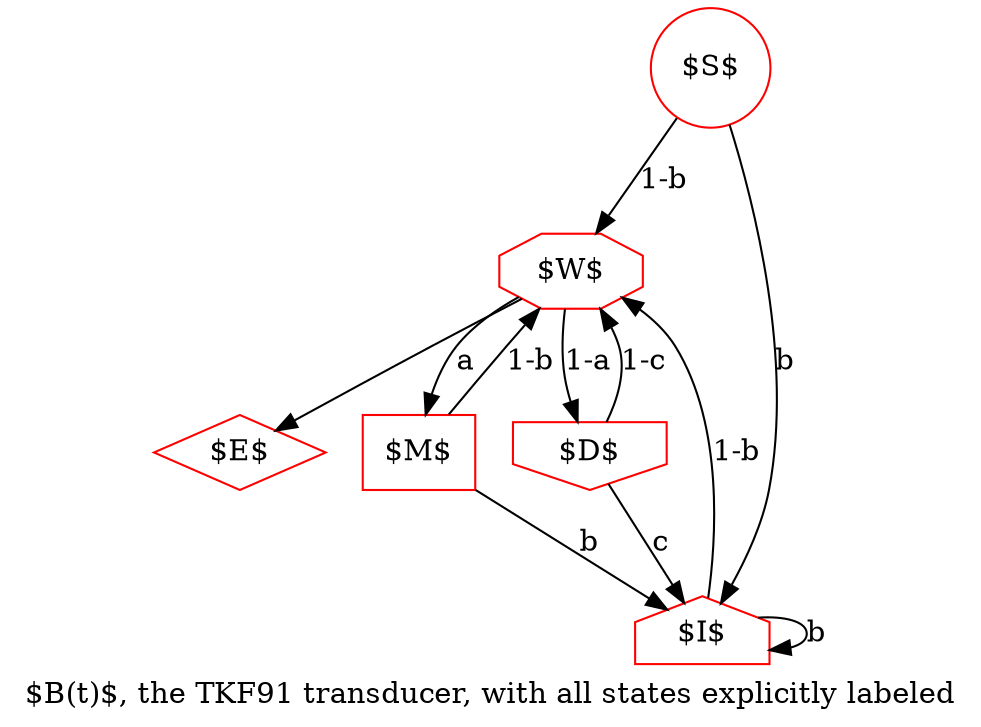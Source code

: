 digraph G {

    S [label="$S$", shape=circle, color=red];
    E [label="$E$", shape=diamond, color=red];

    W [label="$W$", shape=octagon, color=red];

    I [label="$I$", shape=house, color=red];
    M [label="$M$", shape=rect, color=red];
    D [label="$D$", shape=invhouse, color=red];

S->I [label=b];
S->W [label="1-b"];

M->I [label=b];
M->W [label="1-b"];

D->I [label=c];
D->W [label="1-c"];

I->I [label=b];
I->W [label="1-b"];

W->E;
W->M [label=a];
W->D [label="1-a"];

    label="$B(t)$, the TKF91 transducer, with all states explicitly labeled";
}
